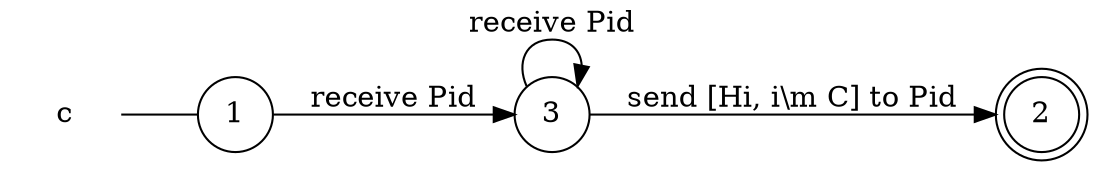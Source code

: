 digraph c {
	rankdir="LR";
	n_0 [label="c", shape="plaintext"];
	n_1 [id="1", shape=circle, label="1"];
	n_0 -> n_1 [arrowhead=none];
	n_2 [id="2", shape=doublecircle, label="2"];
	n_3 [id="3", shape=circle, label="3"];

	n_3 -> n_2 [id="[$e|1]", label="send [Hi, i\\m C] to Pid"];
	n_3 -> n_3 [id="[$e|0]", label="receive Pid"];
	n_1 -> n_3 [id="[$e|2]", label="receive Pid"];
}
